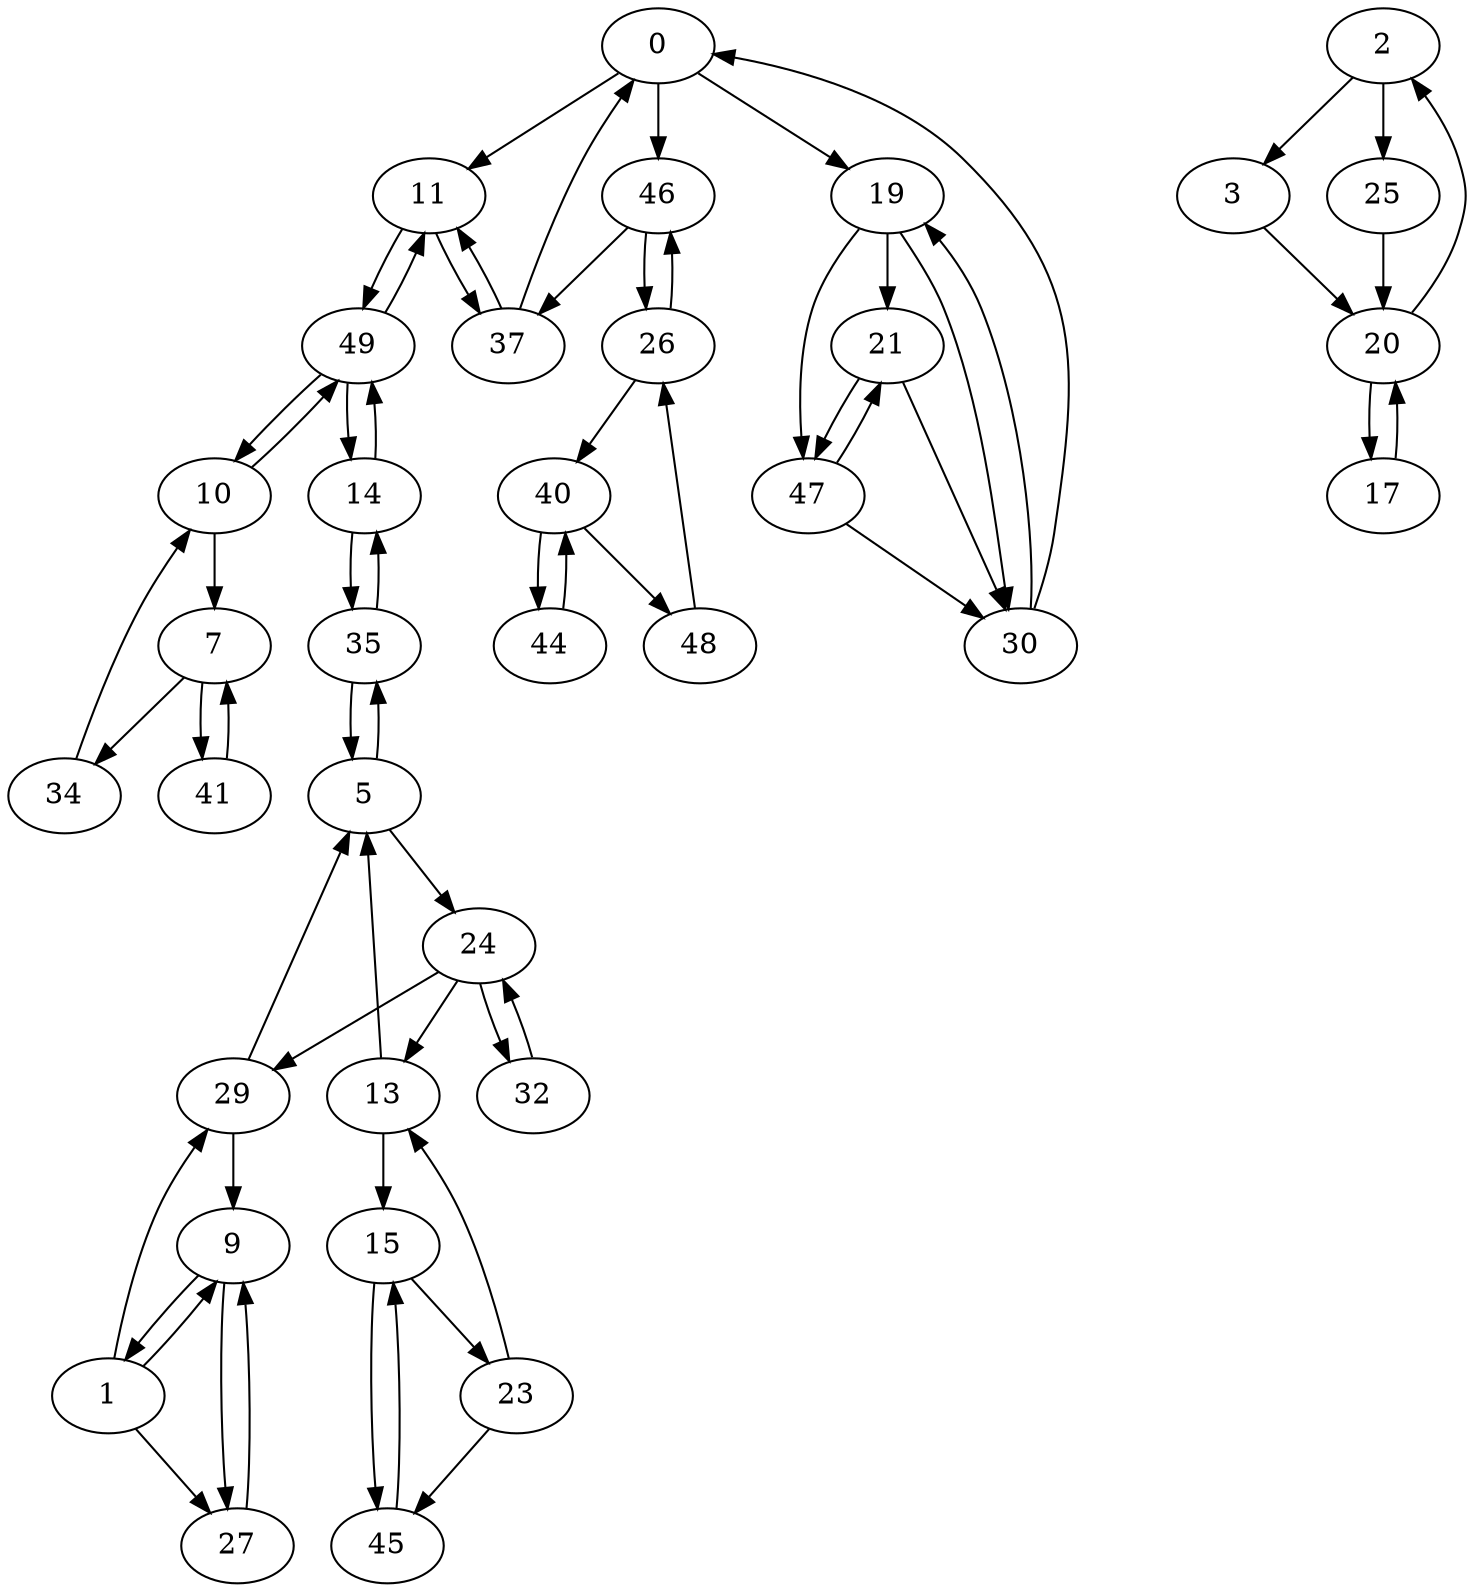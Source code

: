 digraph G {
  0 -> 11;
  0 -> 19;
  0 -> 46;
  1 -> 9;
  1 -> 27;
  1 -> 29;
  2 -> 3;
  2 -> 25;
  3 -> 20;
  5 -> 24;
  5 -> 35;
  7 -> 34;
  7 -> 41;
  9 -> 1;
  9 -> 27;
  10 -> 7;
  10 -> 49;
  11 -> 37;
  11 -> 49;
  13 -> 5;
  13 -> 15;
  14 -> 35;
  14 -> 49;
  15 -> 23;
  15 -> 45;
  17 -> 20;
  19 -> 21;
  19 -> 30;
  19 -> 47;
  20 -> 2;
  20 -> 17;
  21 -> 30;
  21 -> 47;
  23 -> 13;
  23 -> 45;
  24 -> 13;
  24 -> 29;
  24 -> 32;
  25 -> 20;
  26 -> 40;
  26 -> 46;
  27 -> 9;
  29 -> 5;
  29 -> 9;
  30 -> 0;
  30 -> 19;
  32 -> 24;
  34 -> 10;
  35 -> 5;
  35 -> 14;
  37 -> 0;
  37 -> 11;
  40 -> 44;
  40 -> 48;
  41 -> 7;
  44 -> 40;
  45 -> 15;
  46 -> 26;
  46 -> 37;
  47 -> 21;
  47 -> 30;
  48 -> 26;
  49 -> 10;
  49 -> 11;
  49 -> 14;
}